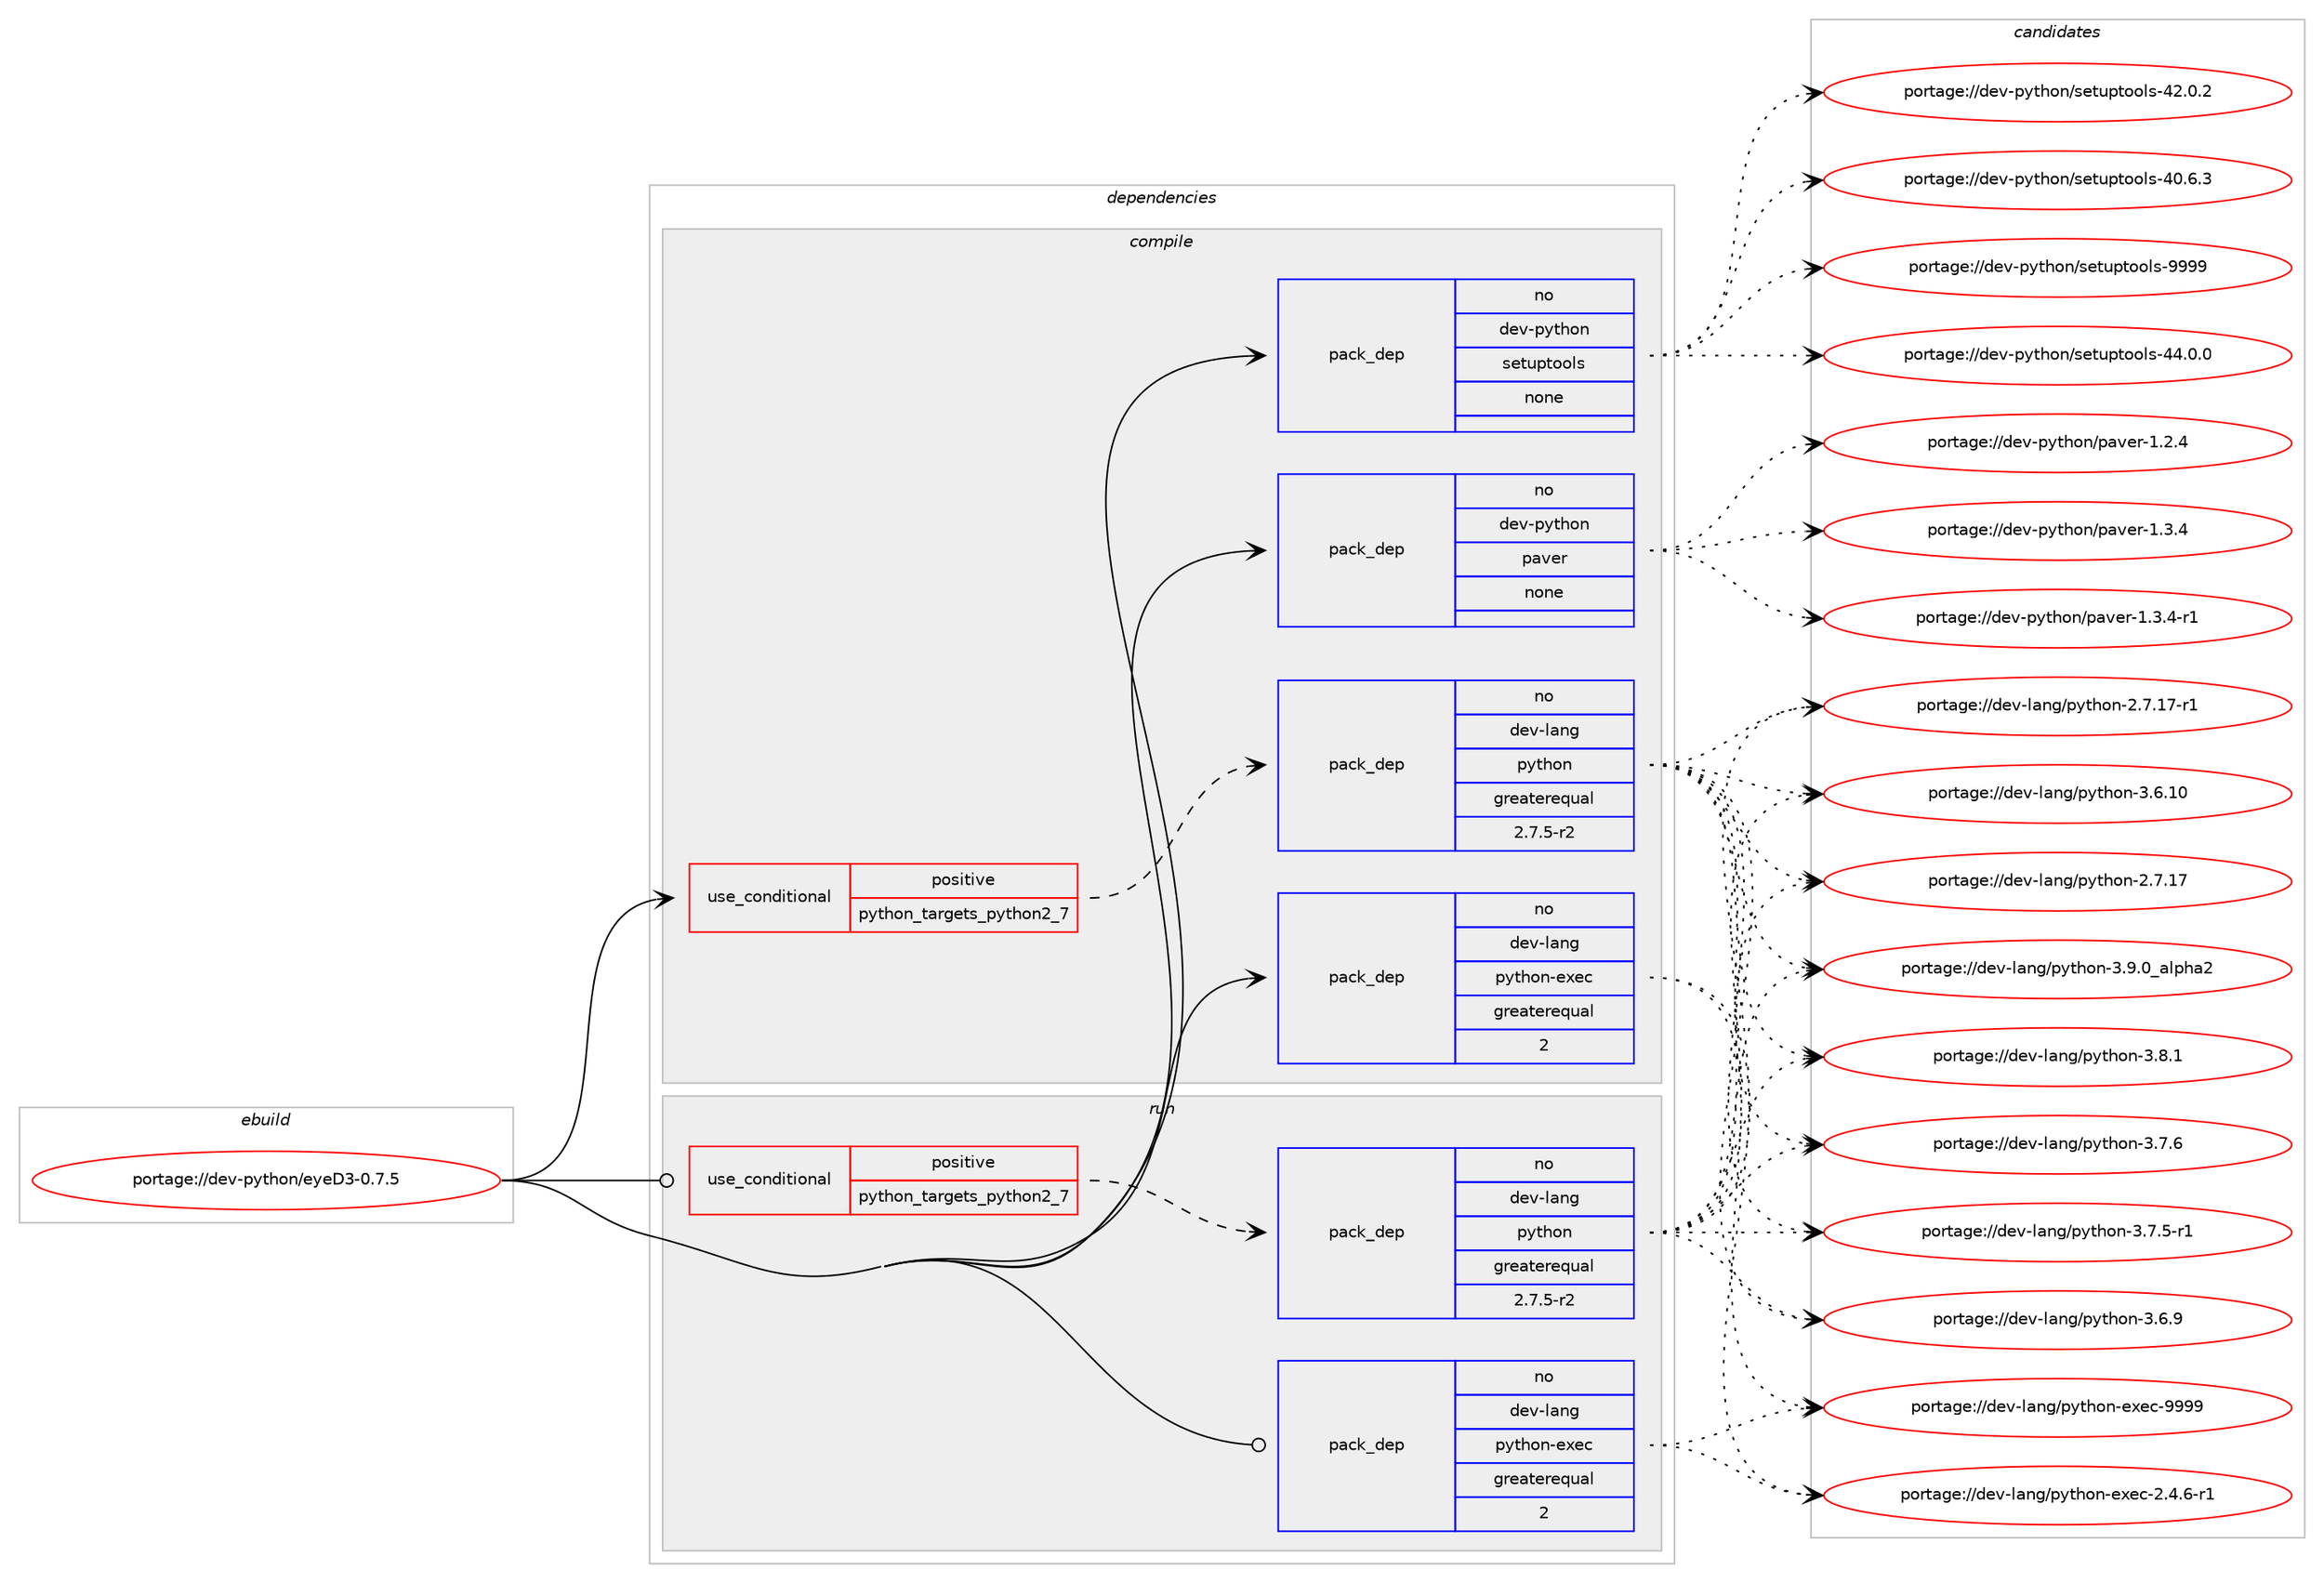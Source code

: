 digraph prolog {

# *************
# Graph options
# *************

newrank=true;
concentrate=true;
compound=true;
graph [rankdir=LR,fontname=Helvetica,fontsize=10,ranksep=1.5];#, ranksep=2.5, nodesep=0.2];
edge  [arrowhead=vee];
node  [fontname=Helvetica,fontsize=10];

# **********
# The ebuild
# **********

subgraph cluster_leftcol {
color=gray;
rank=same;
label=<<i>ebuild</i>>;
id [label="portage://dev-python/eyeD3-0.7.5", color=red, width=4, href="../dev-python/eyeD3-0.7.5.svg"];
}

# ****************
# The dependencies
# ****************

subgraph cluster_midcol {
color=gray;
label=<<i>dependencies</i>>;
subgraph cluster_compile {
fillcolor="#eeeeee";
style=filled;
label=<<i>compile</i>>;
subgraph cond116173 {
dependency461900 [label=<<TABLE BORDER="0" CELLBORDER="1" CELLSPACING="0" CELLPADDING="4"><TR><TD ROWSPAN="3" CELLPADDING="10">use_conditional</TD></TR><TR><TD>positive</TD></TR><TR><TD>python_targets_python2_7</TD></TR></TABLE>>, shape=none, color=red];
subgraph pack340737 {
dependency461901 [label=<<TABLE BORDER="0" CELLBORDER="1" CELLSPACING="0" CELLPADDING="4" WIDTH="220"><TR><TD ROWSPAN="6" CELLPADDING="30">pack_dep</TD></TR><TR><TD WIDTH="110">no</TD></TR><TR><TD>dev-lang</TD></TR><TR><TD>python</TD></TR><TR><TD>greaterequal</TD></TR><TR><TD>2.7.5-r2</TD></TR></TABLE>>, shape=none, color=blue];
}
dependency461900:e -> dependency461901:w [weight=20,style="dashed",arrowhead="vee"];
}
id:e -> dependency461900:w [weight=20,style="solid",arrowhead="vee"];
subgraph pack340738 {
dependency461902 [label=<<TABLE BORDER="0" CELLBORDER="1" CELLSPACING="0" CELLPADDING="4" WIDTH="220"><TR><TD ROWSPAN="6" CELLPADDING="30">pack_dep</TD></TR><TR><TD WIDTH="110">no</TD></TR><TR><TD>dev-lang</TD></TR><TR><TD>python-exec</TD></TR><TR><TD>greaterequal</TD></TR><TR><TD>2</TD></TR></TABLE>>, shape=none, color=blue];
}
id:e -> dependency461902:w [weight=20,style="solid",arrowhead="vee"];
subgraph pack340739 {
dependency461903 [label=<<TABLE BORDER="0" CELLBORDER="1" CELLSPACING="0" CELLPADDING="4" WIDTH="220"><TR><TD ROWSPAN="6" CELLPADDING="30">pack_dep</TD></TR><TR><TD WIDTH="110">no</TD></TR><TR><TD>dev-python</TD></TR><TR><TD>paver</TD></TR><TR><TD>none</TD></TR><TR><TD></TD></TR></TABLE>>, shape=none, color=blue];
}
id:e -> dependency461903:w [weight=20,style="solid",arrowhead="vee"];
subgraph pack340740 {
dependency461904 [label=<<TABLE BORDER="0" CELLBORDER="1" CELLSPACING="0" CELLPADDING="4" WIDTH="220"><TR><TD ROWSPAN="6" CELLPADDING="30">pack_dep</TD></TR><TR><TD WIDTH="110">no</TD></TR><TR><TD>dev-python</TD></TR><TR><TD>setuptools</TD></TR><TR><TD>none</TD></TR><TR><TD></TD></TR></TABLE>>, shape=none, color=blue];
}
id:e -> dependency461904:w [weight=20,style="solid",arrowhead="vee"];
}
subgraph cluster_compileandrun {
fillcolor="#eeeeee";
style=filled;
label=<<i>compile and run</i>>;
}
subgraph cluster_run {
fillcolor="#eeeeee";
style=filled;
label=<<i>run</i>>;
subgraph cond116174 {
dependency461905 [label=<<TABLE BORDER="0" CELLBORDER="1" CELLSPACING="0" CELLPADDING="4"><TR><TD ROWSPAN="3" CELLPADDING="10">use_conditional</TD></TR><TR><TD>positive</TD></TR><TR><TD>python_targets_python2_7</TD></TR></TABLE>>, shape=none, color=red];
subgraph pack340741 {
dependency461906 [label=<<TABLE BORDER="0" CELLBORDER="1" CELLSPACING="0" CELLPADDING="4" WIDTH="220"><TR><TD ROWSPAN="6" CELLPADDING="30">pack_dep</TD></TR><TR><TD WIDTH="110">no</TD></TR><TR><TD>dev-lang</TD></TR><TR><TD>python</TD></TR><TR><TD>greaterequal</TD></TR><TR><TD>2.7.5-r2</TD></TR></TABLE>>, shape=none, color=blue];
}
dependency461905:e -> dependency461906:w [weight=20,style="dashed",arrowhead="vee"];
}
id:e -> dependency461905:w [weight=20,style="solid",arrowhead="odot"];
subgraph pack340742 {
dependency461907 [label=<<TABLE BORDER="0" CELLBORDER="1" CELLSPACING="0" CELLPADDING="4" WIDTH="220"><TR><TD ROWSPAN="6" CELLPADDING="30">pack_dep</TD></TR><TR><TD WIDTH="110">no</TD></TR><TR><TD>dev-lang</TD></TR><TR><TD>python-exec</TD></TR><TR><TD>greaterequal</TD></TR><TR><TD>2</TD></TR></TABLE>>, shape=none, color=blue];
}
id:e -> dependency461907:w [weight=20,style="solid",arrowhead="odot"];
}
}

# **************
# The candidates
# **************

subgraph cluster_choices {
rank=same;
color=gray;
label=<<i>candidates</i>>;

subgraph choice340737 {
color=black;
nodesep=1;
choice10010111845108971101034711212111610411111045514657464895971081121049750 [label="portage://dev-lang/python-3.9.0_alpha2", color=red, width=4,href="../dev-lang/python-3.9.0_alpha2.svg"];
choice100101118451089711010347112121116104111110455146564649 [label="portage://dev-lang/python-3.8.1", color=red, width=4,href="../dev-lang/python-3.8.1.svg"];
choice100101118451089711010347112121116104111110455146554654 [label="portage://dev-lang/python-3.7.6", color=red, width=4,href="../dev-lang/python-3.7.6.svg"];
choice1001011184510897110103471121211161041111104551465546534511449 [label="portage://dev-lang/python-3.7.5-r1", color=red, width=4,href="../dev-lang/python-3.7.5-r1.svg"];
choice100101118451089711010347112121116104111110455146544657 [label="portage://dev-lang/python-3.6.9", color=red, width=4,href="../dev-lang/python-3.6.9.svg"];
choice10010111845108971101034711212111610411111045514654464948 [label="portage://dev-lang/python-3.6.10", color=red, width=4,href="../dev-lang/python-3.6.10.svg"];
choice100101118451089711010347112121116104111110455046554649554511449 [label="portage://dev-lang/python-2.7.17-r1", color=red, width=4,href="../dev-lang/python-2.7.17-r1.svg"];
choice10010111845108971101034711212111610411111045504655464955 [label="portage://dev-lang/python-2.7.17", color=red, width=4,href="../dev-lang/python-2.7.17.svg"];
dependency461901:e -> choice10010111845108971101034711212111610411111045514657464895971081121049750:w [style=dotted,weight="100"];
dependency461901:e -> choice100101118451089711010347112121116104111110455146564649:w [style=dotted,weight="100"];
dependency461901:e -> choice100101118451089711010347112121116104111110455146554654:w [style=dotted,weight="100"];
dependency461901:e -> choice1001011184510897110103471121211161041111104551465546534511449:w [style=dotted,weight="100"];
dependency461901:e -> choice100101118451089711010347112121116104111110455146544657:w [style=dotted,weight="100"];
dependency461901:e -> choice10010111845108971101034711212111610411111045514654464948:w [style=dotted,weight="100"];
dependency461901:e -> choice100101118451089711010347112121116104111110455046554649554511449:w [style=dotted,weight="100"];
dependency461901:e -> choice10010111845108971101034711212111610411111045504655464955:w [style=dotted,weight="100"];
}
subgraph choice340738 {
color=black;
nodesep=1;
choice10010111845108971101034711212111610411111045101120101994557575757 [label="portage://dev-lang/python-exec-9999", color=red, width=4,href="../dev-lang/python-exec-9999.svg"];
choice10010111845108971101034711212111610411111045101120101994550465246544511449 [label="portage://dev-lang/python-exec-2.4.6-r1", color=red, width=4,href="../dev-lang/python-exec-2.4.6-r1.svg"];
dependency461902:e -> choice10010111845108971101034711212111610411111045101120101994557575757:w [style=dotted,weight="100"];
dependency461902:e -> choice10010111845108971101034711212111610411111045101120101994550465246544511449:w [style=dotted,weight="100"];
}
subgraph choice340739 {
color=black;
nodesep=1;
choice1001011184511212111610411111047112971181011144549465146524511449 [label="portage://dev-python/paver-1.3.4-r1", color=red, width=4,href="../dev-python/paver-1.3.4-r1.svg"];
choice100101118451121211161041111104711297118101114454946514652 [label="portage://dev-python/paver-1.3.4", color=red, width=4,href="../dev-python/paver-1.3.4.svg"];
choice100101118451121211161041111104711297118101114454946504652 [label="portage://dev-python/paver-1.2.4", color=red, width=4,href="../dev-python/paver-1.2.4.svg"];
dependency461903:e -> choice1001011184511212111610411111047112971181011144549465146524511449:w [style=dotted,weight="100"];
dependency461903:e -> choice100101118451121211161041111104711297118101114454946514652:w [style=dotted,weight="100"];
dependency461903:e -> choice100101118451121211161041111104711297118101114454946504652:w [style=dotted,weight="100"];
}
subgraph choice340740 {
color=black;
nodesep=1;
choice10010111845112121116104111110471151011161171121161111111081154557575757 [label="portage://dev-python/setuptools-9999", color=red, width=4,href="../dev-python/setuptools-9999.svg"];
choice100101118451121211161041111104711510111611711211611111110811545525246484648 [label="portage://dev-python/setuptools-44.0.0", color=red, width=4,href="../dev-python/setuptools-44.0.0.svg"];
choice100101118451121211161041111104711510111611711211611111110811545525046484650 [label="portage://dev-python/setuptools-42.0.2", color=red, width=4,href="../dev-python/setuptools-42.0.2.svg"];
choice100101118451121211161041111104711510111611711211611111110811545524846544651 [label="portage://dev-python/setuptools-40.6.3", color=red, width=4,href="../dev-python/setuptools-40.6.3.svg"];
dependency461904:e -> choice10010111845112121116104111110471151011161171121161111111081154557575757:w [style=dotted,weight="100"];
dependency461904:e -> choice100101118451121211161041111104711510111611711211611111110811545525246484648:w [style=dotted,weight="100"];
dependency461904:e -> choice100101118451121211161041111104711510111611711211611111110811545525046484650:w [style=dotted,weight="100"];
dependency461904:e -> choice100101118451121211161041111104711510111611711211611111110811545524846544651:w [style=dotted,weight="100"];
}
subgraph choice340741 {
color=black;
nodesep=1;
choice10010111845108971101034711212111610411111045514657464895971081121049750 [label="portage://dev-lang/python-3.9.0_alpha2", color=red, width=4,href="../dev-lang/python-3.9.0_alpha2.svg"];
choice100101118451089711010347112121116104111110455146564649 [label="portage://dev-lang/python-3.8.1", color=red, width=4,href="../dev-lang/python-3.8.1.svg"];
choice100101118451089711010347112121116104111110455146554654 [label="portage://dev-lang/python-3.7.6", color=red, width=4,href="../dev-lang/python-3.7.6.svg"];
choice1001011184510897110103471121211161041111104551465546534511449 [label="portage://dev-lang/python-3.7.5-r1", color=red, width=4,href="../dev-lang/python-3.7.5-r1.svg"];
choice100101118451089711010347112121116104111110455146544657 [label="portage://dev-lang/python-3.6.9", color=red, width=4,href="../dev-lang/python-3.6.9.svg"];
choice10010111845108971101034711212111610411111045514654464948 [label="portage://dev-lang/python-3.6.10", color=red, width=4,href="../dev-lang/python-3.6.10.svg"];
choice100101118451089711010347112121116104111110455046554649554511449 [label="portage://dev-lang/python-2.7.17-r1", color=red, width=4,href="../dev-lang/python-2.7.17-r1.svg"];
choice10010111845108971101034711212111610411111045504655464955 [label="portage://dev-lang/python-2.7.17", color=red, width=4,href="../dev-lang/python-2.7.17.svg"];
dependency461906:e -> choice10010111845108971101034711212111610411111045514657464895971081121049750:w [style=dotted,weight="100"];
dependency461906:e -> choice100101118451089711010347112121116104111110455146564649:w [style=dotted,weight="100"];
dependency461906:e -> choice100101118451089711010347112121116104111110455146554654:w [style=dotted,weight="100"];
dependency461906:e -> choice1001011184510897110103471121211161041111104551465546534511449:w [style=dotted,weight="100"];
dependency461906:e -> choice100101118451089711010347112121116104111110455146544657:w [style=dotted,weight="100"];
dependency461906:e -> choice10010111845108971101034711212111610411111045514654464948:w [style=dotted,weight="100"];
dependency461906:e -> choice100101118451089711010347112121116104111110455046554649554511449:w [style=dotted,weight="100"];
dependency461906:e -> choice10010111845108971101034711212111610411111045504655464955:w [style=dotted,weight="100"];
}
subgraph choice340742 {
color=black;
nodesep=1;
choice10010111845108971101034711212111610411111045101120101994557575757 [label="portage://dev-lang/python-exec-9999", color=red, width=4,href="../dev-lang/python-exec-9999.svg"];
choice10010111845108971101034711212111610411111045101120101994550465246544511449 [label="portage://dev-lang/python-exec-2.4.6-r1", color=red, width=4,href="../dev-lang/python-exec-2.4.6-r1.svg"];
dependency461907:e -> choice10010111845108971101034711212111610411111045101120101994557575757:w [style=dotted,weight="100"];
dependency461907:e -> choice10010111845108971101034711212111610411111045101120101994550465246544511449:w [style=dotted,weight="100"];
}
}

}
